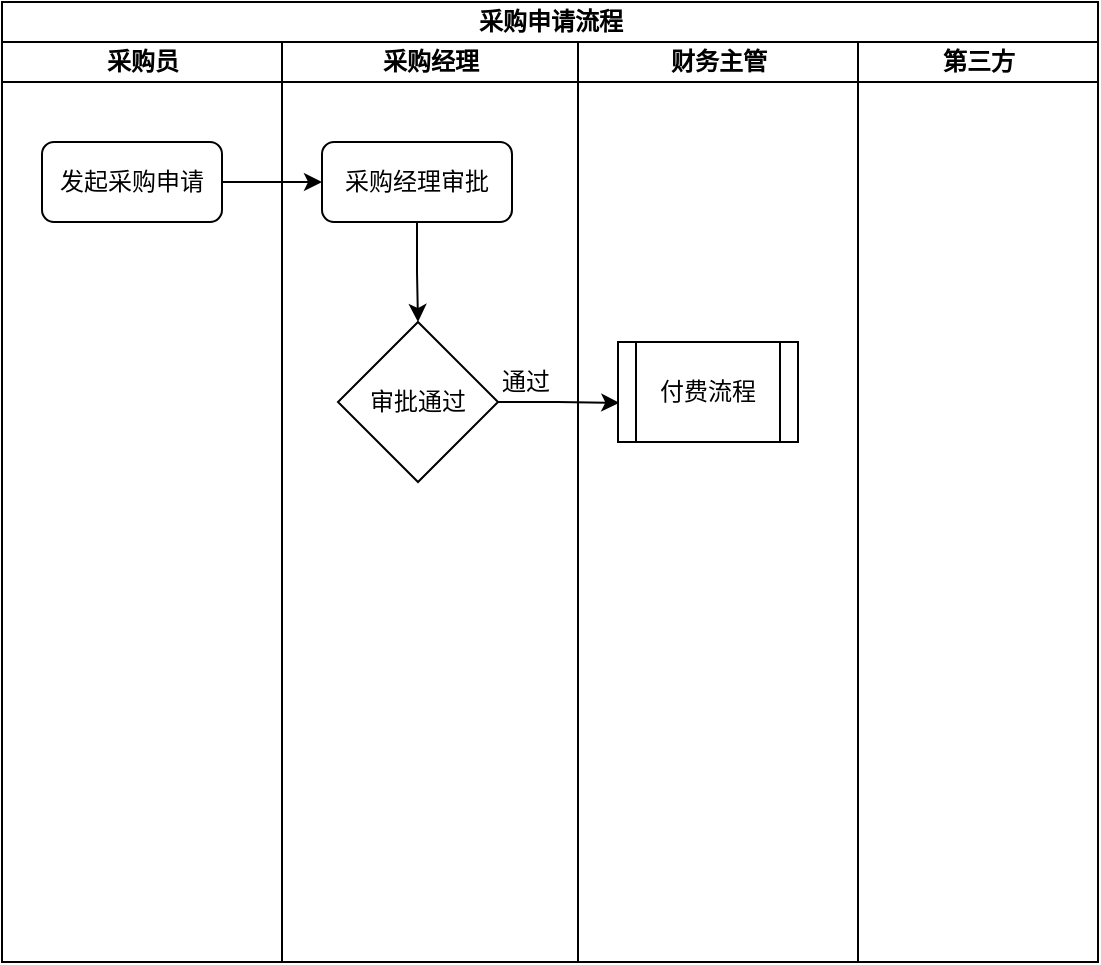 <mxfile version="12.1.5" type="github" pages="1">
  <diagram id="CnaUmy4kEiV2vl9we7kB" name="Page-1">
    <mxGraphModel dx="511" dy="346" grid="1" gridSize="10" guides="1" tooltips="1" connect="1" arrows="1" fold="1" page="1" pageScale="1" pageWidth="827" pageHeight="1169" math="0" shadow="0">
      <root>
        <mxCell id="0"/>
        <mxCell id="1" parent="0"/>
        <mxCell id="uuvVXL1FbtY9BG9Td0Qf-1" value="采购申请流程" style="swimlane;html=1;childLayout=stackLayout;resizeParent=1;resizeParentMax=0;startSize=20;" vertex="1" parent="1">
          <mxGeometry x="160" y="20" width="548" height="480" as="geometry"/>
        </mxCell>
        <mxCell id="uuvVXL1FbtY9BG9Td0Qf-2" value="采购员" style="swimlane;html=1;startSize=20;" vertex="1" parent="uuvVXL1FbtY9BG9Td0Qf-1">
          <mxGeometry y="20" width="140" height="460" as="geometry"/>
        </mxCell>
        <mxCell id="uuvVXL1FbtY9BG9Td0Qf-6" value="发起采购申请" style="rounded=1;whiteSpace=wrap;html=1;" vertex="1" parent="uuvVXL1FbtY9BG9Td0Qf-2">
          <mxGeometry x="20" y="50" width="90" height="40" as="geometry"/>
        </mxCell>
        <mxCell id="uuvVXL1FbtY9BG9Td0Qf-3" value="采购经理" style="swimlane;html=1;startSize=20;" vertex="1" parent="uuvVXL1FbtY9BG9Td0Qf-1">
          <mxGeometry x="140" y="20" width="148" height="460" as="geometry"/>
        </mxCell>
        <mxCell id="uuvVXL1FbtY9BG9Td0Qf-12" style="edgeStyle=orthogonalEdgeStyle;rounded=0;orthogonalLoop=1;jettySize=auto;html=1;entryX=0.5;entryY=0;entryDx=0;entryDy=0;" edge="1" parent="uuvVXL1FbtY9BG9Td0Qf-3" source="uuvVXL1FbtY9BG9Td0Qf-9" target="uuvVXL1FbtY9BG9Td0Qf-10">
          <mxGeometry relative="1" as="geometry"/>
        </mxCell>
        <mxCell id="uuvVXL1FbtY9BG9Td0Qf-9" value="采购经理审批" style="rounded=1;whiteSpace=wrap;html=1;" vertex="1" parent="uuvVXL1FbtY9BG9Td0Qf-3">
          <mxGeometry x="20" y="50" width="95" height="40" as="geometry"/>
        </mxCell>
        <mxCell id="uuvVXL1FbtY9BG9Td0Qf-10" value="审批通过" style="rhombus;whiteSpace=wrap;html=1;" vertex="1" parent="uuvVXL1FbtY9BG9Td0Qf-3">
          <mxGeometry x="28" y="140" width="80" height="80" as="geometry"/>
        </mxCell>
        <mxCell id="uuvVXL1FbtY9BG9Td0Qf-16" value="通过" style="text;html=1;resizable=0;points=[];autosize=1;align=left;verticalAlign=top;spacingTop=-4;" vertex="1" parent="uuvVXL1FbtY9BG9Td0Qf-3">
          <mxGeometry x="108" y="160" width="40" height="20" as="geometry"/>
        </mxCell>
        <mxCell id="uuvVXL1FbtY9BG9Td0Qf-4" value="财务主管" style="swimlane;html=1;startSize=20;" vertex="1" parent="uuvVXL1FbtY9BG9Td0Qf-1">
          <mxGeometry x="288" y="20" width="140" height="460" as="geometry"/>
        </mxCell>
        <mxCell id="uuvVXL1FbtY9BG9Td0Qf-14" value="付费流程" style="shape=process;whiteSpace=wrap;html=1;backgroundOutline=1;" vertex="1" parent="uuvVXL1FbtY9BG9Td0Qf-4">
          <mxGeometry x="20" y="150" width="90" height="50" as="geometry"/>
        </mxCell>
        <mxCell id="uuvVXL1FbtY9BG9Td0Qf-5" value="第三方" style="swimlane;html=1;startSize=20;" vertex="1" parent="uuvVXL1FbtY9BG9Td0Qf-1">
          <mxGeometry x="428" y="20" width="120" height="460" as="geometry"/>
        </mxCell>
        <mxCell id="uuvVXL1FbtY9BG9Td0Qf-11" style="edgeStyle=orthogonalEdgeStyle;rounded=0;orthogonalLoop=1;jettySize=auto;html=1;entryX=0;entryY=0.5;entryDx=0;entryDy=0;" edge="1" parent="uuvVXL1FbtY9BG9Td0Qf-1" source="uuvVXL1FbtY9BG9Td0Qf-6" target="uuvVXL1FbtY9BG9Td0Qf-9">
          <mxGeometry relative="1" as="geometry"/>
        </mxCell>
        <mxCell id="uuvVXL1FbtY9BG9Td0Qf-15" style="edgeStyle=orthogonalEdgeStyle;rounded=0;orthogonalLoop=1;jettySize=auto;html=1;entryX=0.007;entryY=0.608;entryDx=0;entryDy=0;entryPerimeter=0;" edge="1" parent="uuvVXL1FbtY9BG9Td0Qf-1" source="uuvVXL1FbtY9BG9Td0Qf-10" target="uuvVXL1FbtY9BG9Td0Qf-14">
          <mxGeometry relative="1" as="geometry"/>
        </mxCell>
      </root>
    </mxGraphModel>
  </diagram>
</mxfile>
